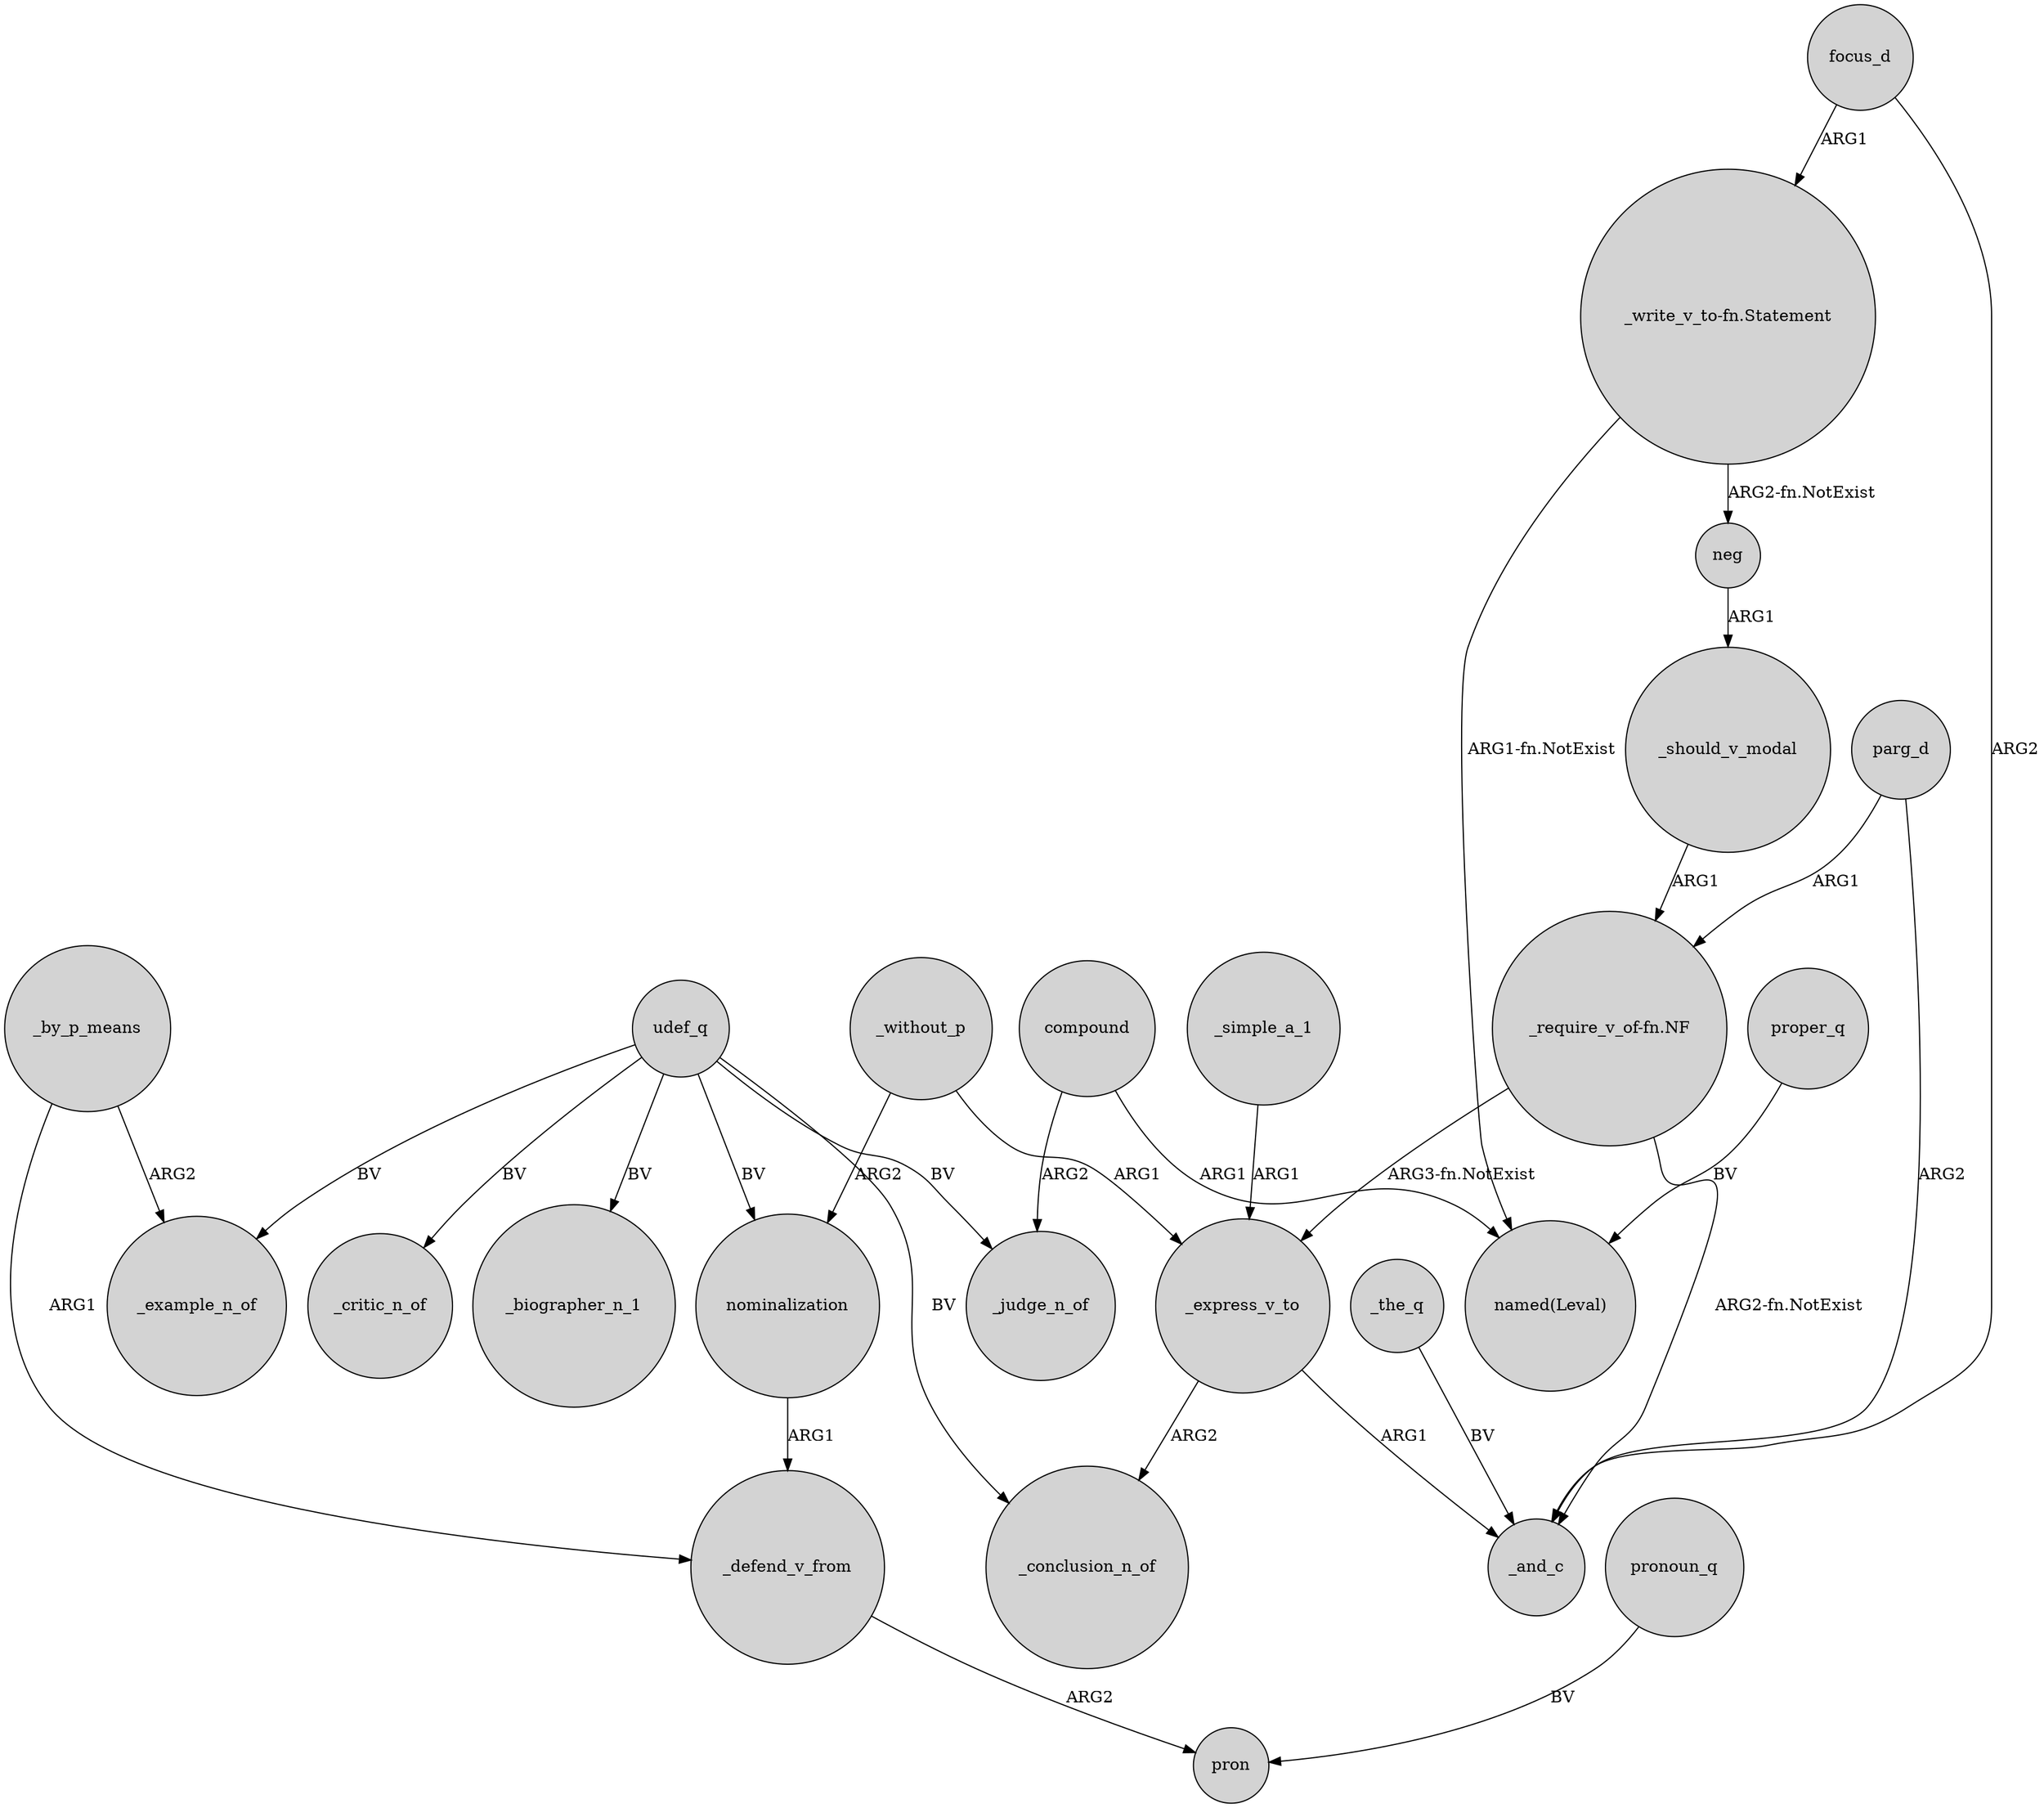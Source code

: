 digraph {
	node [shape=circle style=filled]
	_the_q -> _and_c [label=BV]
	neg -> _should_v_modal [label=ARG1]
	_by_p_means -> _example_n_of [label=ARG2]
	compound -> _judge_n_of [label=ARG2]
	_without_p -> _express_v_to [label=ARG1]
	udef_q -> _conclusion_n_of [label=BV]
	udef_q -> _critic_n_of [label=BV]
	_by_p_means -> _defend_v_from [label=ARG1]
	udef_q -> _example_n_of [label=BV]
	focus_d -> _and_c [label=ARG2]
	udef_q -> _judge_n_of [label=BV]
	parg_d -> _and_c [label=ARG2]
	"_require_v_of-fn.NF" -> _and_c [label="ARG2-fn.NotExist"]
	pronoun_q -> pron [label=BV]
	_defend_v_from -> pron [label=ARG2]
	"_require_v_of-fn.NF" -> _express_v_to [label="ARG3-fn.NotExist"]
	udef_q -> _biographer_n_1 [label=BV]
	nominalization -> _defend_v_from [label=ARG1]
	compound -> "named(Leval)" [label=ARG1]
	_express_v_to -> _conclusion_n_of [label=ARG2]
	parg_d -> "_require_v_of-fn.NF" [label=ARG1]
	proper_q -> "named(Leval)" [label=BV]
	udef_q -> nominalization [label=BV]
	"_write_v_to-fn.Statement" -> neg [label="ARG2-fn.NotExist"]
	_without_p -> nominalization [label=ARG2]
	focus_d -> "_write_v_to-fn.Statement" [label=ARG1]
	"_write_v_to-fn.Statement" -> "named(Leval)" [label="ARG1-fn.NotExist"]
	_should_v_modal -> "_require_v_of-fn.NF" [label=ARG1]
	_express_v_to -> _and_c [label=ARG1]
	_simple_a_1 -> _express_v_to [label=ARG1]
}
